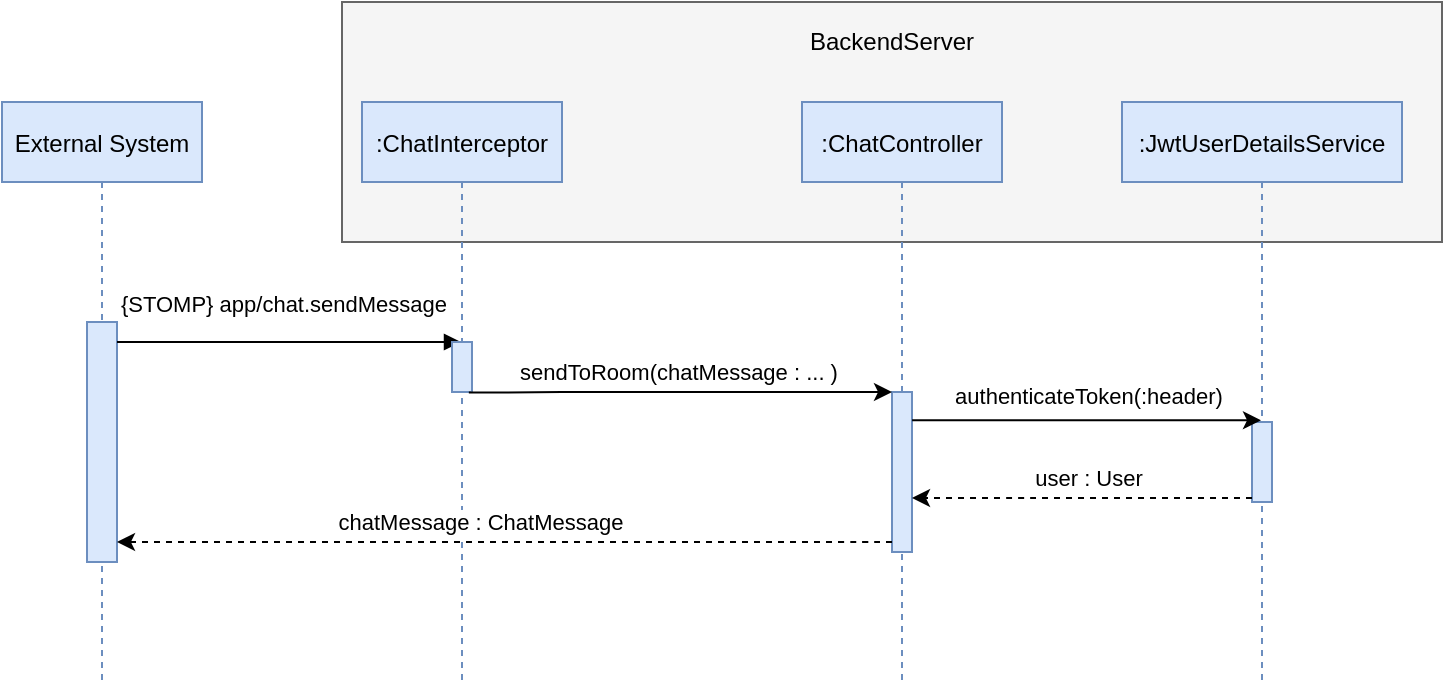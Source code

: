 <mxfile version="14.1.8" type="device"><diagram id="kgpKYQtTHZ0yAKxKKP6v" name="Page-1"><mxGraphModel dx="1117" dy="651" grid="1" gridSize="10" guides="1" tooltips="1" connect="1" arrows="1" fold="1" page="1" pageScale="1" pageWidth="850" pageHeight="1100" math="0" shadow="0"><root><mxCell id="0"/><mxCell id="1" parent="0"/><mxCell id="i6MMQtVqdfcEKa4CGIRQ-8" value="" style="rounded=0;whiteSpace=wrap;html=1;align=center;fillColor=#f5f5f5;strokeColor=#666666;fontColor=#333333;" parent="1" vertex="1"><mxGeometry x="250" y="30" width="550" height="120" as="geometry"/></mxCell><mxCell id="3nuBFxr9cyL0pnOWT2aG-1" value="External System" style="shape=umlLifeline;perimeter=lifelinePerimeter;container=1;collapsible=0;recursiveResize=0;rounded=0;shadow=0;strokeWidth=1;fillColor=#dae8fc;strokeColor=#6c8ebf;" parent="1" vertex="1"><mxGeometry x="80" y="80" width="100" height="290" as="geometry"/></mxCell><mxCell id="3nuBFxr9cyL0pnOWT2aG-2" value="" style="points=[];perimeter=orthogonalPerimeter;rounded=0;shadow=0;strokeWidth=1;fillColor=#dae8fc;strokeColor=#6c8ebf;" parent="3nuBFxr9cyL0pnOWT2aG-1" vertex="1"><mxGeometry x="42.5" y="110" width="15" height="120" as="geometry"/></mxCell><mxCell id="3nuBFxr9cyL0pnOWT2aG-8" value="{STOMP} app/chat.sendMessage" style="verticalAlign=bottom;endArrow=block;shadow=0;strokeWidth=1;fontStyle=0" parent="1" source="3nuBFxr9cyL0pnOWT2aG-2" target="i6MMQtVqdfcEKa4CGIRQ-1" edge="1"><mxGeometry x="-0.041" y="10" relative="1" as="geometry"><mxPoint x="235" y="170" as="sourcePoint"/><Array as="points"><mxPoint x="200" y="200"/><mxPoint x="250" y="200"/></Array><mxPoint x="1" as="offset"/></mxGeometry></mxCell><mxCell id="i6MMQtVqdfcEKa4CGIRQ-1" value=":ChatInterceptor" style="shape=umlLifeline;perimeter=lifelinePerimeter;container=1;collapsible=0;recursiveResize=0;rounded=0;shadow=0;strokeWidth=1;fillColor=#dae8fc;strokeColor=#6c8ebf;" parent="1" vertex="1"><mxGeometry x="260" y="80" width="100" height="290" as="geometry"/></mxCell><mxCell id="i6MMQtVqdfcEKa4CGIRQ-9" value="" style="points=[];perimeter=orthogonalPerimeter;rounded=0;shadow=0;strokeWidth=1;fillColor=#dae8fc;strokeColor=#6c8ebf;" parent="i6MMQtVqdfcEKa4CGIRQ-1" vertex="1"><mxGeometry x="45" y="120" width="10" height="25" as="geometry"/></mxCell><mxCell id="i6MMQtVqdfcEKa4CGIRQ-5" value=":ChatController" style="shape=umlLifeline;perimeter=lifelinePerimeter;container=1;collapsible=0;recursiveResize=0;rounded=0;shadow=0;strokeWidth=1;fillColor=#dae8fc;strokeColor=#6c8ebf;" parent="1" vertex="1"><mxGeometry x="480" y="80" width="100" height="290" as="geometry"/></mxCell><mxCell id="i6MMQtVqdfcEKa4CGIRQ-10" value="" style="points=[];perimeter=orthogonalPerimeter;rounded=0;shadow=0;strokeWidth=1;fillColor=#dae8fc;strokeColor=#6c8ebf;" parent="i6MMQtVqdfcEKa4CGIRQ-5" vertex="1"><mxGeometry x="45" y="145" width="10" height="80" as="geometry"/></mxCell><mxCell id="i6MMQtVqdfcEKa4CGIRQ-6" value="" style="endArrow=classic;html=1;exitX=0.842;exitY=1.012;exitDx=0;exitDy=0;exitPerimeter=0;" parent="1" source="i6MMQtVqdfcEKa4CGIRQ-9" target="i6MMQtVqdfcEKa4CGIRQ-10" edge="1"><mxGeometry width="50" height="50" relative="1" as="geometry"><mxPoint x="310" y="220" as="sourcePoint"/><mxPoint x="440" y="194" as="targetPoint"/><Array as="points"><mxPoint x="370" y="225"/></Array></mxGeometry></mxCell><mxCell id="i6MMQtVqdfcEKa4CGIRQ-13" value="sendToRoom(chatMessage : ... )" style="edgeLabel;html=1;align=center;verticalAlign=middle;resizable=0;points=[];" parent="i6MMQtVqdfcEKa4CGIRQ-6" vertex="1" connectable="0"><mxGeometry x="-0.181" relative="1" as="geometry"><mxPoint x="17.5" y="-10" as="offset"/></mxGeometry></mxCell><mxCell id="i6MMQtVqdfcEKa4CGIRQ-12" value="" style="endArrow=classic;html=1;dashed=1;" parent="1" source="i6MMQtVqdfcEKa4CGIRQ-10" target="3nuBFxr9cyL0pnOWT2aG-2" edge="1"><mxGeometry width="50" height="50" relative="1" as="geometry"><mxPoint x="380" y="220" as="sourcePoint"/><mxPoint x="430" y="170" as="targetPoint"/><Array as="points"><mxPoint x="510" y="300"/><mxPoint x="360" y="300"/></Array></mxGeometry></mxCell><mxCell id="i6MMQtVqdfcEKa4CGIRQ-15" value="chatMessage : ChatMessage" style="edgeLabel;html=1;align=center;verticalAlign=middle;resizable=0;points=[];" parent="i6MMQtVqdfcEKa4CGIRQ-12" vertex="1" connectable="0"><mxGeometry x="-0.007" y="3" relative="1" as="geometry"><mxPoint x="-14.17" y="-13" as="offset"/></mxGeometry></mxCell><mxCell id="G0bCitq_Z-uxKnt3_ynj-1" value=":JwtUserDetailsService" style="shape=umlLifeline;perimeter=lifelinePerimeter;container=1;collapsible=0;recursiveResize=0;rounded=0;shadow=0;strokeWidth=1;fillColor=#dae8fc;strokeColor=#6c8ebf;" parent="1" vertex="1"><mxGeometry x="640" y="80" width="140" height="290" as="geometry"/></mxCell><mxCell id="G0bCitq_Z-uxKnt3_ynj-2" value="" style="points=[];perimeter=orthogonalPerimeter;rounded=0;shadow=0;strokeWidth=1;fillColor=#dae8fc;strokeColor=#6c8ebf;" parent="G0bCitq_Z-uxKnt3_ynj-1" vertex="1"><mxGeometry x="65" y="160" width="10" height="40" as="geometry"/></mxCell><mxCell id="G0bCitq_Z-uxKnt3_ynj-3" value="" style="endArrow=classic;html=1;exitX=1.005;exitY=0.177;exitDx=0;exitDy=0;exitPerimeter=0;" parent="1" source="i6MMQtVqdfcEKa4CGIRQ-10" target="G0bCitq_Z-uxKnt3_ynj-1" edge="1"><mxGeometry width="50" height="50" relative="1" as="geometry"><mxPoint x="540" y="240" as="sourcePoint"/><mxPoint x="700" y="237" as="targetPoint"/><Array as="points"/></mxGeometry></mxCell><mxCell id="G0bCitq_Z-uxKnt3_ynj-4" value="authenticateToken(:header)" style="edgeLabel;html=1;align=center;verticalAlign=middle;resizable=0;points=[];" parent="G0bCitq_Z-uxKnt3_ynj-3" vertex="1" connectable="0"><mxGeometry x="-0.029" y="3" relative="1" as="geometry"><mxPoint x="2.83" y="-9" as="offset"/></mxGeometry></mxCell><mxCell id="G0bCitq_Z-uxKnt3_ynj-5" value="" style="endArrow=classic;html=1;dashed=1;" parent="1" source="G0bCitq_Z-uxKnt3_ynj-2" edge="1"><mxGeometry width="50" height="50" relative="1" as="geometry"><mxPoint x="360" y="200" as="sourcePoint"/><mxPoint x="535" y="278" as="targetPoint"/><Array as="points"><mxPoint x="610" y="278"/><mxPoint x="590" y="278"/></Array></mxGeometry></mxCell><mxCell id="G0bCitq_Z-uxKnt3_ynj-6" value="user : User" style="edgeLabel;html=1;align=center;verticalAlign=middle;resizable=0;points=[];" parent="G0bCitq_Z-uxKnt3_ynj-5" vertex="1" connectable="0"><mxGeometry x="0.072" relative="1" as="geometry"><mxPoint x="9" y="-10" as="offset"/></mxGeometry></mxCell><mxCell id="G0bCitq_Z-uxKnt3_ynj-7" value="BackendServer" style="text;html=1;strokeColor=none;fillColor=none;align=center;verticalAlign=middle;whiteSpace=wrap;rounded=0;" parent="1" vertex="1"><mxGeometry x="505" y="40" width="40" height="20" as="geometry"/></mxCell></root></mxGraphModel></diagram></mxfile>